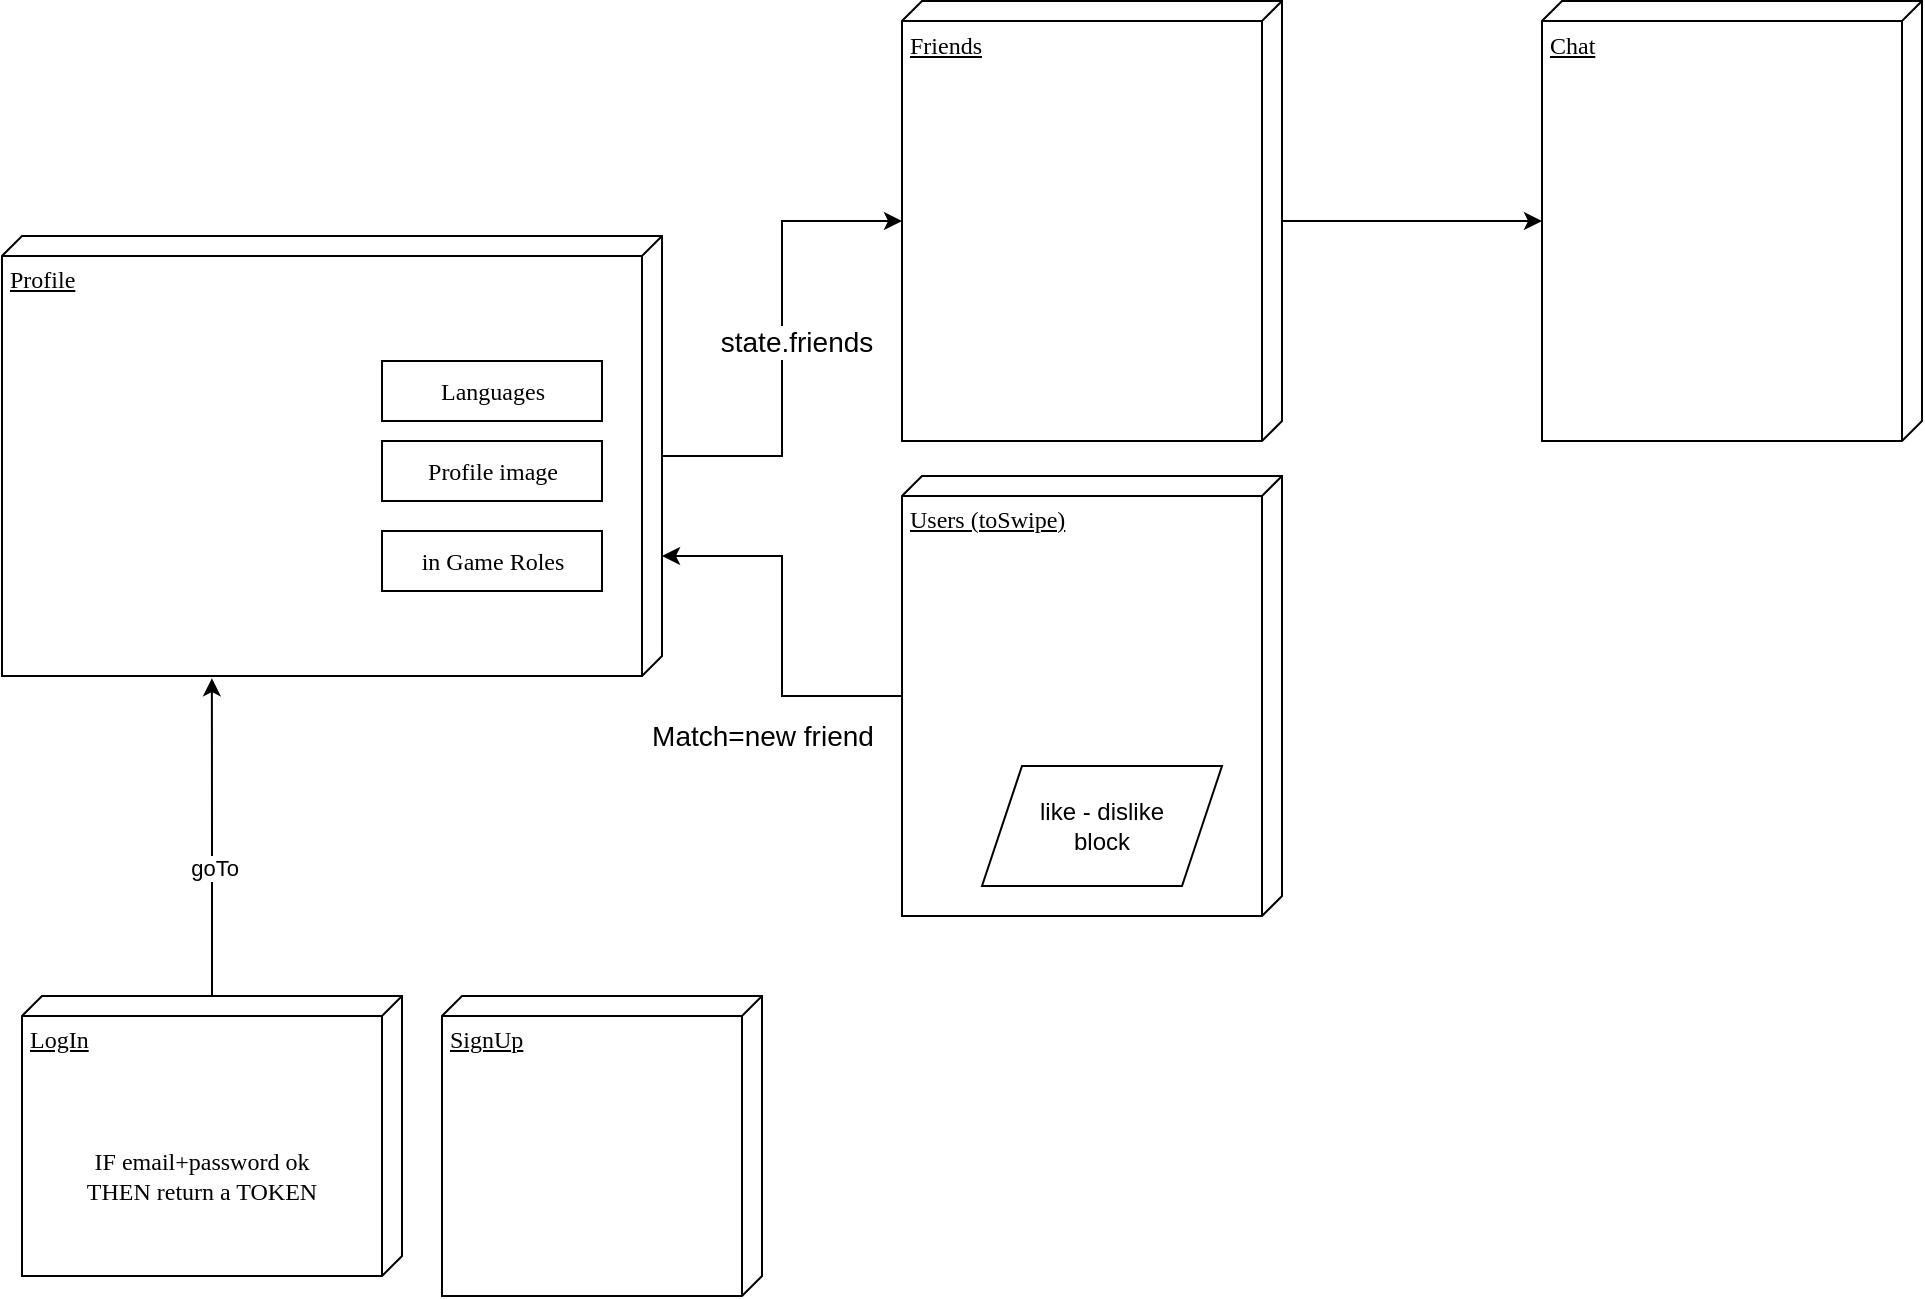 <mxfile version="14.7.3" type="github">
  <diagram name="Page-1" id="5f0bae14-7c28-e335-631c-24af17079c00">
    <mxGraphModel dx="1662" dy="762" grid="1" gridSize="10" guides="1" tooltips="1" connect="1" arrows="1" fold="1" page="1" pageScale="1" pageWidth="1100" pageHeight="850" background="none" math="0" shadow="0">
      <root>
        <mxCell id="0" />
        <mxCell id="1" parent="0" />
        <mxCell id="miuzoMhV4orZHuT02o5_-57" style="edgeStyle=orthogonalEdgeStyle;rounded=0;orthogonalLoop=1;jettySize=auto;html=1;" parent="1" source="miuzoMhV4orZHuT02o5_-29" target="miuzoMhV4orZHuT02o5_-52" edge="1">
          <mxGeometry relative="1" as="geometry" />
        </mxCell>
        <mxCell id="G3qzU1fQjU4DV7F7RYAy-4" value="&lt;font style=&quot;font-size: 14px&quot;&gt;state.friends&lt;/font&gt;" style="edgeLabel;html=1;align=center;verticalAlign=middle;resizable=0;points=[];" vertex="1" connectable="0" parent="miuzoMhV4orZHuT02o5_-57">
          <mxGeometry x="-0.217" y="-4" relative="1" as="geometry">
            <mxPoint x="3" y="-24" as="offset" />
          </mxGeometry>
        </mxCell>
        <mxCell id="miuzoMhV4orZHuT02o5_-29" value="Profile" style="verticalAlign=top;align=left;spacingTop=8;spacingLeft=2;spacingRight=12;shape=cube;size=10;direction=south;fontStyle=4;html=1;rounded=0;shadow=0;comic=0;labelBackgroundColor=none;strokeWidth=1;fontFamily=Verdana;fontSize=12" parent="1" vertex="1">
          <mxGeometry x="90" y="130" width="330" height="220" as="geometry" />
        </mxCell>
        <mxCell id="G3qzU1fQjU4DV7F7RYAy-9" style="edgeStyle=orthogonalEdgeStyle;rounded=0;orthogonalLoop=1;jettySize=auto;html=1;" edge="1" parent="1" source="miuzoMhV4orZHuT02o5_-30" target="miuzoMhV4orZHuT02o5_-29">
          <mxGeometry relative="1" as="geometry">
            <Array as="points">
              <mxPoint x="480" y="360" />
              <mxPoint x="480" y="290" />
            </Array>
          </mxGeometry>
        </mxCell>
        <mxCell id="miuzoMhV4orZHuT02o5_-30" value="Users (toSwipe)" style="verticalAlign=top;align=left;spacingTop=8;spacingLeft=2;spacingRight=12;shape=cube;size=10;direction=south;fontStyle=4;html=1;rounded=0;shadow=0;comic=0;labelBackgroundColor=none;strokeWidth=1;fontFamily=Verdana;fontSize=12" parent="1" vertex="1">
          <mxGeometry x="540" y="250" width="190" height="220" as="geometry" />
        </mxCell>
        <mxCell id="miuzoMhV4orZHuT02o5_-32" value="Languages" style="html=1;rounded=0;shadow=0;comic=0;labelBackgroundColor=none;strokeWidth=1;fontFamily=Verdana;fontSize=12;align=center;" parent="1" vertex="1">
          <mxGeometry x="280" y="192.5" width="110" height="30" as="geometry" />
        </mxCell>
        <mxCell id="miuzoMhV4orZHuT02o5_-49" value="Profile image" style="html=1;rounded=0;shadow=0;comic=0;labelBackgroundColor=none;strokeWidth=1;fontFamily=Verdana;fontSize=12;align=center;" parent="1" vertex="1">
          <mxGeometry x="280" y="232.5" width="110" height="30" as="geometry" />
        </mxCell>
        <mxCell id="miuzoMhV4orZHuT02o5_-50" value="in Game Roles" style="html=1;rounded=0;shadow=0;comic=0;labelBackgroundColor=none;strokeWidth=1;fontFamily=Verdana;fontSize=12;align=center;" parent="1" vertex="1">
          <mxGeometry x="280" y="277.5" width="110" height="30" as="geometry" />
        </mxCell>
        <mxCell id="miuzoMhV4orZHuT02o5_-51" value="like - dislike&lt;br&gt;block" style="shape=parallelogram;perimeter=parallelogramPerimeter;whiteSpace=wrap;html=1;fixedSize=1;" parent="1" vertex="1">
          <mxGeometry x="580" y="395" width="120" height="60" as="geometry" />
        </mxCell>
        <mxCell id="G3qzU1fQjU4DV7F7RYAy-12" style="edgeStyle=orthogonalEdgeStyle;rounded=0;orthogonalLoop=1;jettySize=auto;html=1;" edge="1" parent="1" source="miuzoMhV4orZHuT02o5_-52" target="G3qzU1fQjU4DV7F7RYAy-11">
          <mxGeometry relative="1" as="geometry" />
        </mxCell>
        <mxCell id="miuzoMhV4orZHuT02o5_-52" value="Friends" style="verticalAlign=top;align=left;spacingTop=8;spacingLeft=2;spacingRight=12;shape=cube;size=10;direction=south;fontStyle=4;html=1;rounded=0;shadow=0;comic=0;labelBackgroundColor=none;strokeWidth=1;fontFamily=Verdana;fontSize=12" parent="1" vertex="1">
          <mxGeometry x="540" y="12.5" width="190" height="220" as="geometry" />
        </mxCell>
        <mxCell id="G3qzU1fQjU4DV7F7RYAy-1" style="edgeStyle=orthogonalEdgeStyle;rounded=0;orthogonalLoop=1;jettySize=auto;html=1;entryX=1.005;entryY=0.682;entryDx=0;entryDy=0;entryPerimeter=0;" edge="1" parent="1" source="miuzoMhV4orZHuT02o5_-53" target="miuzoMhV4orZHuT02o5_-29">
          <mxGeometry relative="1" as="geometry" />
        </mxCell>
        <mxCell id="G3qzU1fQjU4DV7F7RYAy-2" value="goTo" style="edgeLabel;html=1;align=center;verticalAlign=middle;resizable=0;points=[];" vertex="1" connectable="0" parent="G3qzU1fQjU4DV7F7RYAy-1">
          <mxGeometry x="-0.194" y="-1" relative="1" as="geometry">
            <mxPoint as="offset" />
          </mxGeometry>
        </mxCell>
        <mxCell id="miuzoMhV4orZHuT02o5_-53" value="LogIn" style="verticalAlign=top;align=left;spacingTop=8;spacingLeft=2;spacingRight=12;shape=cube;size=10;direction=south;fontStyle=4;html=1;rounded=0;shadow=0;comic=0;labelBackgroundColor=none;strokeWidth=1;fontFamily=Verdana;fontSize=12" parent="1" vertex="1">
          <mxGeometry x="100" y="510" width="190" height="140" as="geometry" />
        </mxCell>
        <mxCell id="miuzoMhV4orZHuT02o5_-54" value="SignUp" style="verticalAlign=top;align=left;spacingTop=8;spacingLeft=2;spacingRight=12;shape=cube;size=10;direction=south;fontStyle=4;html=1;rounded=0;shadow=0;comic=0;labelBackgroundColor=none;strokeWidth=1;fontFamily=Verdana;fontSize=12" parent="1" vertex="1">
          <mxGeometry x="310" y="510" width="160" height="150" as="geometry" />
        </mxCell>
        <mxCell id="G3qzU1fQjU4DV7F7RYAy-6" value="&lt;span style=&quot;font-family: &amp;#34;verdana&amp;#34;&quot;&gt;IF email+password ok&lt;/span&gt;&lt;br style=&quot;font-family: &amp;#34;verdana&amp;#34;&quot;&gt;&lt;span style=&quot;font-family: &amp;#34;verdana&amp;#34;&quot;&gt;THEN return a TOKEN&lt;/span&gt;" style="text;html=1;strokeColor=none;fillColor=none;align=center;verticalAlign=middle;whiteSpace=wrap;rounded=0;" vertex="1" parent="1">
          <mxGeometry x="120" y="590" width="140" height="20" as="geometry" />
        </mxCell>
        <mxCell id="G3qzU1fQjU4DV7F7RYAy-10" value="&lt;font style=&quot;font-size: 14px&quot;&gt;Match=new friend&lt;/font&gt;" style="edgeLabel;html=1;align=center;verticalAlign=middle;resizable=0;points=[];" vertex="1" connectable="0" parent="1">
          <mxGeometry x="470" y="380" as="geometry" />
        </mxCell>
        <mxCell id="G3qzU1fQjU4DV7F7RYAy-11" value="Chat" style="verticalAlign=top;align=left;spacingTop=8;spacingLeft=2;spacingRight=12;shape=cube;size=10;direction=south;fontStyle=4;html=1;rounded=0;shadow=0;comic=0;labelBackgroundColor=none;strokeWidth=1;fontFamily=Verdana;fontSize=12" vertex="1" parent="1">
          <mxGeometry x="860" y="12.5" width="190" height="220" as="geometry" />
        </mxCell>
      </root>
    </mxGraphModel>
  </diagram>
</mxfile>
